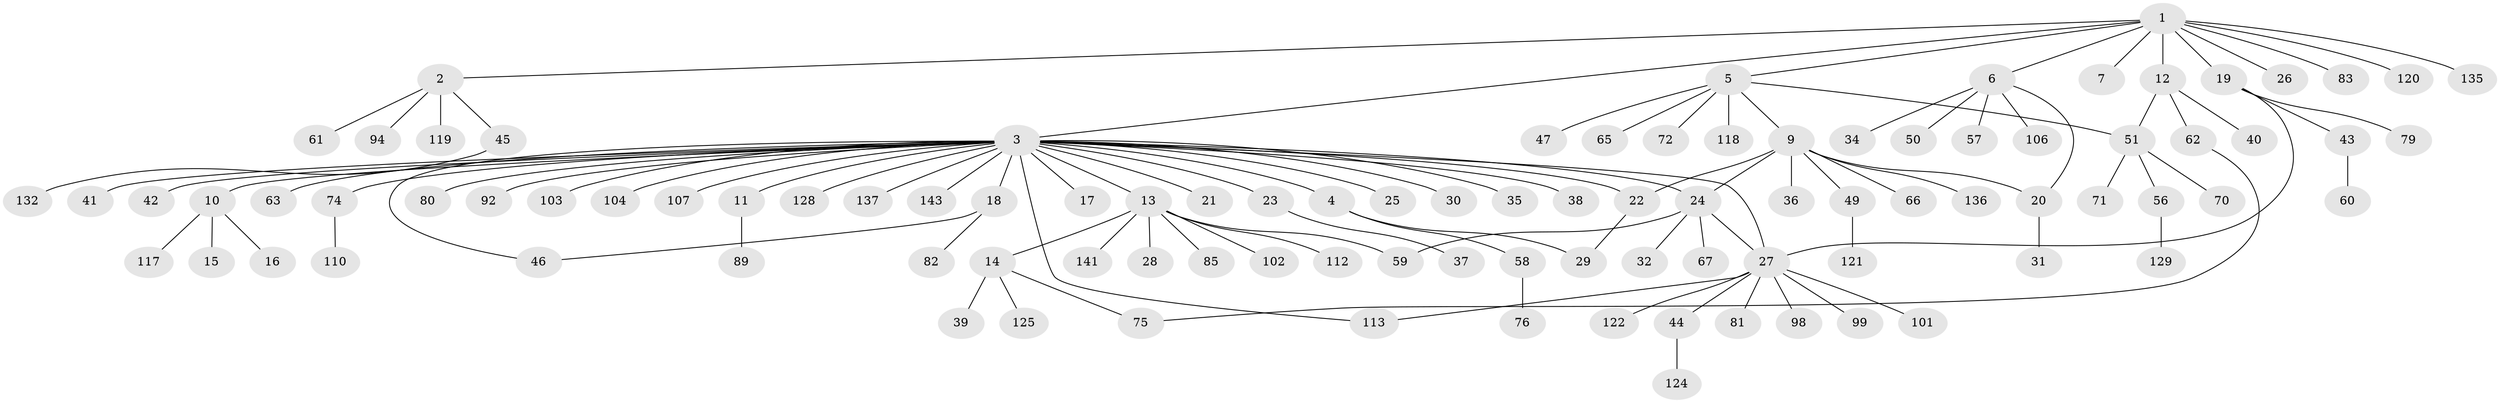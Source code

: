 // original degree distribution, {11: 0.006896551724137931, 5: 0.013793103448275862, 25: 0.006896551724137931, 3: 0.034482758620689655, 7: 0.006896551724137931, 6: 0.013793103448275862, 1: 0.6068965517241379, 9: 0.013793103448275862, 8: 0.013793103448275862, 4: 0.07586206896551724, 2: 0.2, 10: 0.006896551724137931}
// Generated by graph-tools (version 1.1) at 2025/18/03/04/25 18:18:09]
// undirected, 101 vertices, 111 edges
graph export_dot {
graph [start="1"]
  node [color=gray90,style=filled];
  1;
  2;
  3 [super="+8"];
  4;
  5;
  6;
  7;
  9;
  10;
  11;
  12;
  13;
  14;
  15;
  16;
  17;
  18;
  19 [super="+87"];
  20 [super="+105"];
  21;
  22 [super="+77"];
  23;
  24 [super="+86+52+33+53"];
  25;
  26;
  27 [super="+55+68"];
  28 [super="+48"];
  29;
  30;
  31;
  32;
  34;
  35;
  36;
  37;
  38;
  39;
  40;
  41;
  42;
  43;
  44;
  45;
  46 [super="+109+114"];
  47;
  49 [super="+54+78"];
  50 [super="+100"];
  51 [super="+91+95"];
  56;
  57;
  58 [super="+126+96"];
  59 [super="+64+133"];
  60;
  61 [super="+116"];
  62 [super="+131+139+140"];
  63;
  65;
  66;
  67 [super="+111"];
  70;
  71;
  72 [super="+84"];
  74;
  75;
  76;
  79;
  80;
  81;
  82;
  83;
  85 [super="+134"];
  89;
  92;
  94;
  98;
  99;
  101;
  102;
  103;
  104;
  106 [super="+108"];
  107;
  110;
  112;
  113 [super="+115"];
  117;
  118;
  119;
  120;
  121 [super="+130"];
  122;
  124;
  125;
  128;
  129 [super="+144"];
  132;
  135;
  136;
  137;
  141;
  143;
  1 -- 2;
  1 -- 3;
  1 -- 5;
  1 -- 6;
  1 -- 7;
  1 -- 12;
  1 -- 19;
  1 -- 26;
  1 -- 83;
  1 -- 120;
  1 -- 135;
  2 -- 45;
  2 -- 61;
  2 -- 94;
  2 -- 119;
  3 -- 4;
  3 -- 13 [weight=2];
  3 -- 17;
  3 -- 18;
  3 -- 21;
  3 -- 22;
  3 -- 23;
  3 -- 24;
  3 -- 25;
  3 -- 27 [weight=2];
  3 -- 38;
  3 -- 41;
  3 -- 42;
  3 -- 74;
  3 -- 80;
  3 -- 103;
  3 -- 104;
  3 -- 107;
  3 -- 113;
  3 -- 128;
  3 -- 137;
  3 -- 143;
  3 -- 35;
  3 -- 10;
  3 -- 11;
  3 -- 46;
  3 -- 92;
  3 -- 30;
  3 -- 63;
  4 -- 29;
  4 -- 58;
  5 -- 9;
  5 -- 47;
  5 -- 65;
  5 -- 72;
  5 -- 118;
  5 -- 51;
  6 -- 34;
  6 -- 50;
  6 -- 57;
  6 -- 106;
  6 -- 20;
  9 -- 20;
  9 -- 22;
  9 -- 24;
  9 -- 36;
  9 -- 49;
  9 -- 66;
  9 -- 136;
  10 -- 15;
  10 -- 16;
  10 -- 117;
  11 -- 89;
  12 -- 40;
  12 -- 51;
  12 -- 62;
  13 -- 14;
  13 -- 28;
  13 -- 59;
  13 -- 85;
  13 -- 102;
  13 -- 112;
  13 -- 141;
  14 -- 39;
  14 -- 75;
  14 -- 125;
  18 -- 46;
  18 -- 82;
  19 -- 27;
  19 -- 43;
  19 -- 79;
  20 -- 31;
  22 -- 29;
  23 -- 37;
  24 -- 32;
  24 -- 67;
  24 -- 27;
  24 -- 59;
  27 -- 44;
  27 -- 98;
  27 -- 99;
  27 -- 101;
  27 -- 113;
  27 -- 81;
  27 -- 122;
  43 -- 60;
  44 -- 124;
  45 -- 132;
  49 -- 121;
  51 -- 56;
  51 -- 70;
  51 -- 71;
  56 -- 129;
  58 -- 76;
  62 -- 75;
  74 -- 110;
}
